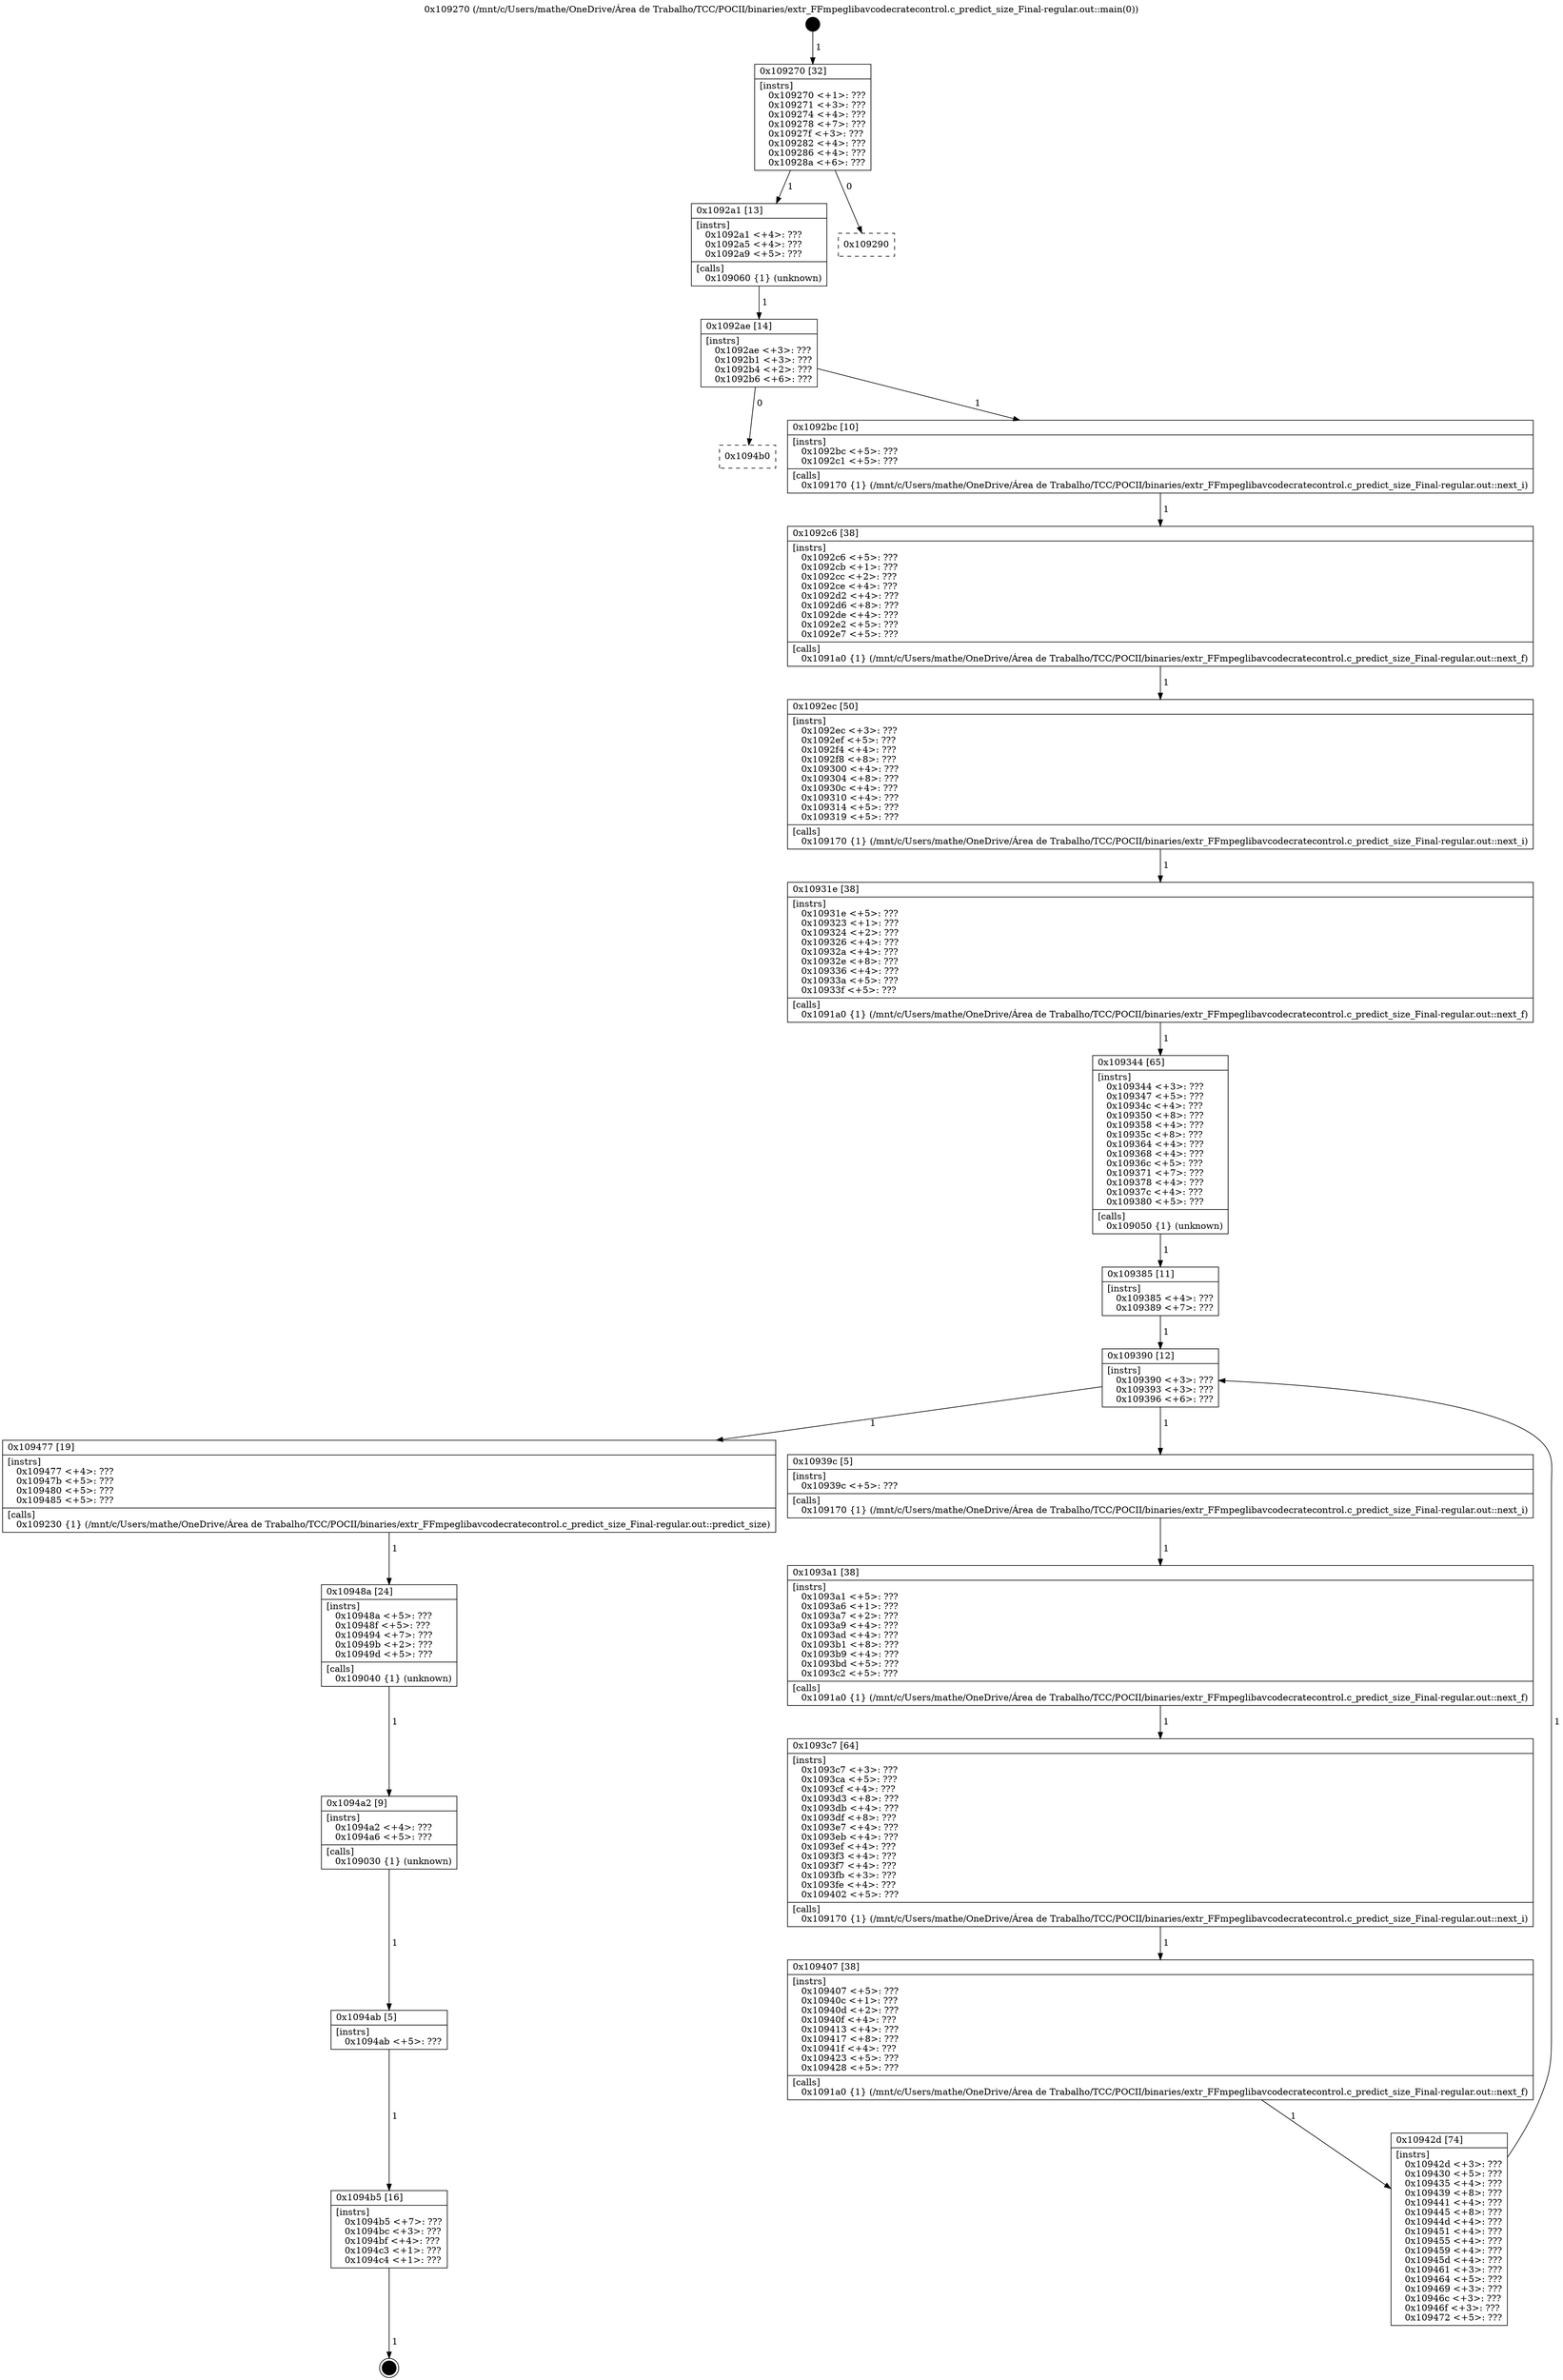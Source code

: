 digraph "0x109270" {
  label = "0x109270 (/mnt/c/Users/mathe/OneDrive/Área de Trabalho/TCC/POCII/binaries/extr_FFmpeglibavcodecratecontrol.c_predict_size_Final-regular.out::main(0))"
  labelloc = "t"
  node[shape=record]

  Entry [label="",width=0.3,height=0.3,shape=circle,fillcolor=black,style=filled]
  "0x109270" [label="{
     0x109270 [32]\l
     | [instrs]\l
     &nbsp;&nbsp;0x109270 \<+1\>: ???\l
     &nbsp;&nbsp;0x109271 \<+3\>: ???\l
     &nbsp;&nbsp;0x109274 \<+4\>: ???\l
     &nbsp;&nbsp;0x109278 \<+7\>: ???\l
     &nbsp;&nbsp;0x10927f \<+3\>: ???\l
     &nbsp;&nbsp;0x109282 \<+4\>: ???\l
     &nbsp;&nbsp;0x109286 \<+4\>: ???\l
     &nbsp;&nbsp;0x10928a \<+6\>: ???\l
  }"]
  "0x1092a1" [label="{
     0x1092a1 [13]\l
     | [instrs]\l
     &nbsp;&nbsp;0x1092a1 \<+4\>: ???\l
     &nbsp;&nbsp;0x1092a5 \<+4\>: ???\l
     &nbsp;&nbsp;0x1092a9 \<+5\>: ???\l
     | [calls]\l
     &nbsp;&nbsp;0x109060 \{1\} (unknown)\l
  }"]
  "0x109290" [label="{
     0x109290\l
  }", style=dashed]
  "0x1092ae" [label="{
     0x1092ae [14]\l
     | [instrs]\l
     &nbsp;&nbsp;0x1092ae \<+3\>: ???\l
     &nbsp;&nbsp;0x1092b1 \<+3\>: ???\l
     &nbsp;&nbsp;0x1092b4 \<+2\>: ???\l
     &nbsp;&nbsp;0x1092b6 \<+6\>: ???\l
  }"]
  "0x1094b0" [label="{
     0x1094b0\l
  }", style=dashed]
  "0x1092bc" [label="{
     0x1092bc [10]\l
     | [instrs]\l
     &nbsp;&nbsp;0x1092bc \<+5\>: ???\l
     &nbsp;&nbsp;0x1092c1 \<+5\>: ???\l
     | [calls]\l
     &nbsp;&nbsp;0x109170 \{1\} (/mnt/c/Users/mathe/OneDrive/Área de Trabalho/TCC/POCII/binaries/extr_FFmpeglibavcodecratecontrol.c_predict_size_Final-regular.out::next_i)\l
  }"]
  Exit [label="",width=0.3,height=0.3,shape=circle,fillcolor=black,style=filled,peripheries=2]
  "0x1092c6" [label="{
     0x1092c6 [38]\l
     | [instrs]\l
     &nbsp;&nbsp;0x1092c6 \<+5\>: ???\l
     &nbsp;&nbsp;0x1092cb \<+1\>: ???\l
     &nbsp;&nbsp;0x1092cc \<+2\>: ???\l
     &nbsp;&nbsp;0x1092ce \<+4\>: ???\l
     &nbsp;&nbsp;0x1092d2 \<+4\>: ???\l
     &nbsp;&nbsp;0x1092d6 \<+8\>: ???\l
     &nbsp;&nbsp;0x1092de \<+4\>: ???\l
     &nbsp;&nbsp;0x1092e2 \<+5\>: ???\l
     &nbsp;&nbsp;0x1092e7 \<+5\>: ???\l
     | [calls]\l
     &nbsp;&nbsp;0x1091a0 \{1\} (/mnt/c/Users/mathe/OneDrive/Área de Trabalho/TCC/POCII/binaries/extr_FFmpeglibavcodecratecontrol.c_predict_size_Final-regular.out::next_f)\l
  }"]
  "0x1092ec" [label="{
     0x1092ec [50]\l
     | [instrs]\l
     &nbsp;&nbsp;0x1092ec \<+3\>: ???\l
     &nbsp;&nbsp;0x1092ef \<+5\>: ???\l
     &nbsp;&nbsp;0x1092f4 \<+4\>: ???\l
     &nbsp;&nbsp;0x1092f8 \<+8\>: ???\l
     &nbsp;&nbsp;0x109300 \<+4\>: ???\l
     &nbsp;&nbsp;0x109304 \<+8\>: ???\l
     &nbsp;&nbsp;0x10930c \<+4\>: ???\l
     &nbsp;&nbsp;0x109310 \<+4\>: ???\l
     &nbsp;&nbsp;0x109314 \<+5\>: ???\l
     &nbsp;&nbsp;0x109319 \<+5\>: ???\l
     | [calls]\l
     &nbsp;&nbsp;0x109170 \{1\} (/mnt/c/Users/mathe/OneDrive/Área de Trabalho/TCC/POCII/binaries/extr_FFmpeglibavcodecratecontrol.c_predict_size_Final-regular.out::next_i)\l
  }"]
  "0x10931e" [label="{
     0x10931e [38]\l
     | [instrs]\l
     &nbsp;&nbsp;0x10931e \<+5\>: ???\l
     &nbsp;&nbsp;0x109323 \<+1\>: ???\l
     &nbsp;&nbsp;0x109324 \<+2\>: ???\l
     &nbsp;&nbsp;0x109326 \<+4\>: ???\l
     &nbsp;&nbsp;0x10932a \<+4\>: ???\l
     &nbsp;&nbsp;0x10932e \<+8\>: ???\l
     &nbsp;&nbsp;0x109336 \<+4\>: ???\l
     &nbsp;&nbsp;0x10933a \<+5\>: ???\l
     &nbsp;&nbsp;0x10933f \<+5\>: ???\l
     | [calls]\l
     &nbsp;&nbsp;0x1091a0 \{1\} (/mnt/c/Users/mathe/OneDrive/Área de Trabalho/TCC/POCII/binaries/extr_FFmpeglibavcodecratecontrol.c_predict_size_Final-regular.out::next_f)\l
  }"]
  "0x109344" [label="{
     0x109344 [65]\l
     | [instrs]\l
     &nbsp;&nbsp;0x109344 \<+3\>: ???\l
     &nbsp;&nbsp;0x109347 \<+5\>: ???\l
     &nbsp;&nbsp;0x10934c \<+4\>: ???\l
     &nbsp;&nbsp;0x109350 \<+8\>: ???\l
     &nbsp;&nbsp;0x109358 \<+4\>: ???\l
     &nbsp;&nbsp;0x10935c \<+8\>: ???\l
     &nbsp;&nbsp;0x109364 \<+4\>: ???\l
     &nbsp;&nbsp;0x109368 \<+4\>: ???\l
     &nbsp;&nbsp;0x10936c \<+5\>: ???\l
     &nbsp;&nbsp;0x109371 \<+7\>: ???\l
     &nbsp;&nbsp;0x109378 \<+4\>: ???\l
     &nbsp;&nbsp;0x10937c \<+4\>: ???\l
     &nbsp;&nbsp;0x109380 \<+5\>: ???\l
     | [calls]\l
     &nbsp;&nbsp;0x109050 \{1\} (unknown)\l
  }"]
  "0x109390" [label="{
     0x109390 [12]\l
     | [instrs]\l
     &nbsp;&nbsp;0x109390 \<+3\>: ???\l
     &nbsp;&nbsp;0x109393 \<+3\>: ???\l
     &nbsp;&nbsp;0x109396 \<+6\>: ???\l
  }"]
  "0x109477" [label="{
     0x109477 [19]\l
     | [instrs]\l
     &nbsp;&nbsp;0x109477 \<+4\>: ???\l
     &nbsp;&nbsp;0x10947b \<+5\>: ???\l
     &nbsp;&nbsp;0x109480 \<+5\>: ???\l
     &nbsp;&nbsp;0x109485 \<+5\>: ???\l
     | [calls]\l
     &nbsp;&nbsp;0x109230 \{1\} (/mnt/c/Users/mathe/OneDrive/Área de Trabalho/TCC/POCII/binaries/extr_FFmpeglibavcodecratecontrol.c_predict_size_Final-regular.out::predict_size)\l
  }"]
  "0x10939c" [label="{
     0x10939c [5]\l
     | [instrs]\l
     &nbsp;&nbsp;0x10939c \<+5\>: ???\l
     | [calls]\l
     &nbsp;&nbsp;0x109170 \{1\} (/mnt/c/Users/mathe/OneDrive/Área de Trabalho/TCC/POCII/binaries/extr_FFmpeglibavcodecratecontrol.c_predict_size_Final-regular.out::next_i)\l
  }"]
  "0x1093a1" [label="{
     0x1093a1 [38]\l
     | [instrs]\l
     &nbsp;&nbsp;0x1093a1 \<+5\>: ???\l
     &nbsp;&nbsp;0x1093a6 \<+1\>: ???\l
     &nbsp;&nbsp;0x1093a7 \<+2\>: ???\l
     &nbsp;&nbsp;0x1093a9 \<+4\>: ???\l
     &nbsp;&nbsp;0x1093ad \<+4\>: ???\l
     &nbsp;&nbsp;0x1093b1 \<+8\>: ???\l
     &nbsp;&nbsp;0x1093b9 \<+4\>: ???\l
     &nbsp;&nbsp;0x1093bd \<+5\>: ???\l
     &nbsp;&nbsp;0x1093c2 \<+5\>: ???\l
     | [calls]\l
     &nbsp;&nbsp;0x1091a0 \{1\} (/mnt/c/Users/mathe/OneDrive/Área de Trabalho/TCC/POCII/binaries/extr_FFmpeglibavcodecratecontrol.c_predict_size_Final-regular.out::next_f)\l
  }"]
  "0x1093c7" [label="{
     0x1093c7 [64]\l
     | [instrs]\l
     &nbsp;&nbsp;0x1093c7 \<+3\>: ???\l
     &nbsp;&nbsp;0x1093ca \<+5\>: ???\l
     &nbsp;&nbsp;0x1093cf \<+4\>: ???\l
     &nbsp;&nbsp;0x1093d3 \<+8\>: ???\l
     &nbsp;&nbsp;0x1093db \<+4\>: ???\l
     &nbsp;&nbsp;0x1093df \<+8\>: ???\l
     &nbsp;&nbsp;0x1093e7 \<+4\>: ???\l
     &nbsp;&nbsp;0x1093eb \<+4\>: ???\l
     &nbsp;&nbsp;0x1093ef \<+4\>: ???\l
     &nbsp;&nbsp;0x1093f3 \<+4\>: ???\l
     &nbsp;&nbsp;0x1093f7 \<+4\>: ???\l
     &nbsp;&nbsp;0x1093fb \<+3\>: ???\l
     &nbsp;&nbsp;0x1093fe \<+4\>: ???\l
     &nbsp;&nbsp;0x109402 \<+5\>: ???\l
     | [calls]\l
     &nbsp;&nbsp;0x109170 \{1\} (/mnt/c/Users/mathe/OneDrive/Área de Trabalho/TCC/POCII/binaries/extr_FFmpeglibavcodecratecontrol.c_predict_size_Final-regular.out::next_i)\l
  }"]
  "0x109407" [label="{
     0x109407 [38]\l
     | [instrs]\l
     &nbsp;&nbsp;0x109407 \<+5\>: ???\l
     &nbsp;&nbsp;0x10940c \<+1\>: ???\l
     &nbsp;&nbsp;0x10940d \<+2\>: ???\l
     &nbsp;&nbsp;0x10940f \<+4\>: ???\l
     &nbsp;&nbsp;0x109413 \<+4\>: ???\l
     &nbsp;&nbsp;0x109417 \<+8\>: ???\l
     &nbsp;&nbsp;0x10941f \<+4\>: ???\l
     &nbsp;&nbsp;0x109423 \<+5\>: ???\l
     &nbsp;&nbsp;0x109428 \<+5\>: ???\l
     | [calls]\l
     &nbsp;&nbsp;0x1091a0 \{1\} (/mnt/c/Users/mathe/OneDrive/Área de Trabalho/TCC/POCII/binaries/extr_FFmpeglibavcodecratecontrol.c_predict_size_Final-regular.out::next_f)\l
  }"]
  "0x10942d" [label="{
     0x10942d [74]\l
     | [instrs]\l
     &nbsp;&nbsp;0x10942d \<+3\>: ???\l
     &nbsp;&nbsp;0x109430 \<+5\>: ???\l
     &nbsp;&nbsp;0x109435 \<+4\>: ???\l
     &nbsp;&nbsp;0x109439 \<+8\>: ???\l
     &nbsp;&nbsp;0x109441 \<+4\>: ???\l
     &nbsp;&nbsp;0x109445 \<+8\>: ???\l
     &nbsp;&nbsp;0x10944d \<+4\>: ???\l
     &nbsp;&nbsp;0x109451 \<+4\>: ???\l
     &nbsp;&nbsp;0x109455 \<+4\>: ???\l
     &nbsp;&nbsp;0x109459 \<+4\>: ???\l
     &nbsp;&nbsp;0x10945d \<+4\>: ???\l
     &nbsp;&nbsp;0x109461 \<+3\>: ???\l
     &nbsp;&nbsp;0x109464 \<+5\>: ???\l
     &nbsp;&nbsp;0x109469 \<+3\>: ???\l
     &nbsp;&nbsp;0x10946c \<+3\>: ???\l
     &nbsp;&nbsp;0x10946f \<+3\>: ???\l
     &nbsp;&nbsp;0x109472 \<+5\>: ???\l
  }"]
  "0x109385" [label="{
     0x109385 [11]\l
     | [instrs]\l
     &nbsp;&nbsp;0x109385 \<+4\>: ???\l
     &nbsp;&nbsp;0x109389 \<+7\>: ???\l
  }"]
  "0x10948a" [label="{
     0x10948a [24]\l
     | [instrs]\l
     &nbsp;&nbsp;0x10948a \<+5\>: ???\l
     &nbsp;&nbsp;0x10948f \<+5\>: ???\l
     &nbsp;&nbsp;0x109494 \<+7\>: ???\l
     &nbsp;&nbsp;0x10949b \<+2\>: ???\l
     &nbsp;&nbsp;0x10949d \<+5\>: ???\l
     | [calls]\l
     &nbsp;&nbsp;0x109040 \{1\} (unknown)\l
  }"]
  "0x1094a2" [label="{
     0x1094a2 [9]\l
     | [instrs]\l
     &nbsp;&nbsp;0x1094a2 \<+4\>: ???\l
     &nbsp;&nbsp;0x1094a6 \<+5\>: ???\l
     | [calls]\l
     &nbsp;&nbsp;0x109030 \{1\} (unknown)\l
  }"]
  "0x1094ab" [label="{
     0x1094ab [5]\l
     | [instrs]\l
     &nbsp;&nbsp;0x1094ab \<+5\>: ???\l
  }"]
  "0x1094b5" [label="{
     0x1094b5 [16]\l
     | [instrs]\l
     &nbsp;&nbsp;0x1094b5 \<+7\>: ???\l
     &nbsp;&nbsp;0x1094bc \<+3\>: ???\l
     &nbsp;&nbsp;0x1094bf \<+4\>: ???\l
     &nbsp;&nbsp;0x1094c3 \<+1\>: ???\l
     &nbsp;&nbsp;0x1094c4 \<+1\>: ???\l
  }"]
  Entry -> "0x109270" [label=" 1"]
  "0x109270" -> "0x1092a1" [label=" 1"]
  "0x109270" -> "0x109290" [label=" 0"]
  "0x1092a1" -> "0x1092ae" [label=" 1"]
  "0x1092ae" -> "0x1094b0" [label=" 0"]
  "0x1092ae" -> "0x1092bc" [label=" 1"]
  "0x1094b5" -> Exit [label=" 1"]
  "0x1092bc" -> "0x1092c6" [label=" 1"]
  "0x1092c6" -> "0x1092ec" [label=" 1"]
  "0x1092ec" -> "0x10931e" [label=" 1"]
  "0x10931e" -> "0x109344" [label=" 1"]
  "0x109344" -> "0x109385" [label=" 1"]
  "0x109390" -> "0x109477" [label=" 1"]
  "0x109390" -> "0x10939c" [label=" 1"]
  "0x10939c" -> "0x1093a1" [label=" 1"]
  "0x1093a1" -> "0x1093c7" [label=" 1"]
  "0x1093c7" -> "0x109407" [label=" 1"]
  "0x109407" -> "0x10942d" [label=" 1"]
  "0x109385" -> "0x109390" [label=" 1"]
  "0x10942d" -> "0x109390" [label=" 1"]
  "0x109477" -> "0x10948a" [label=" 1"]
  "0x10948a" -> "0x1094a2" [label=" 1"]
  "0x1094a2" -> "0x1094ab" [label=" 1"]
  "0x1094ab" -> "0x1094b5" [label=" 1"]
}
